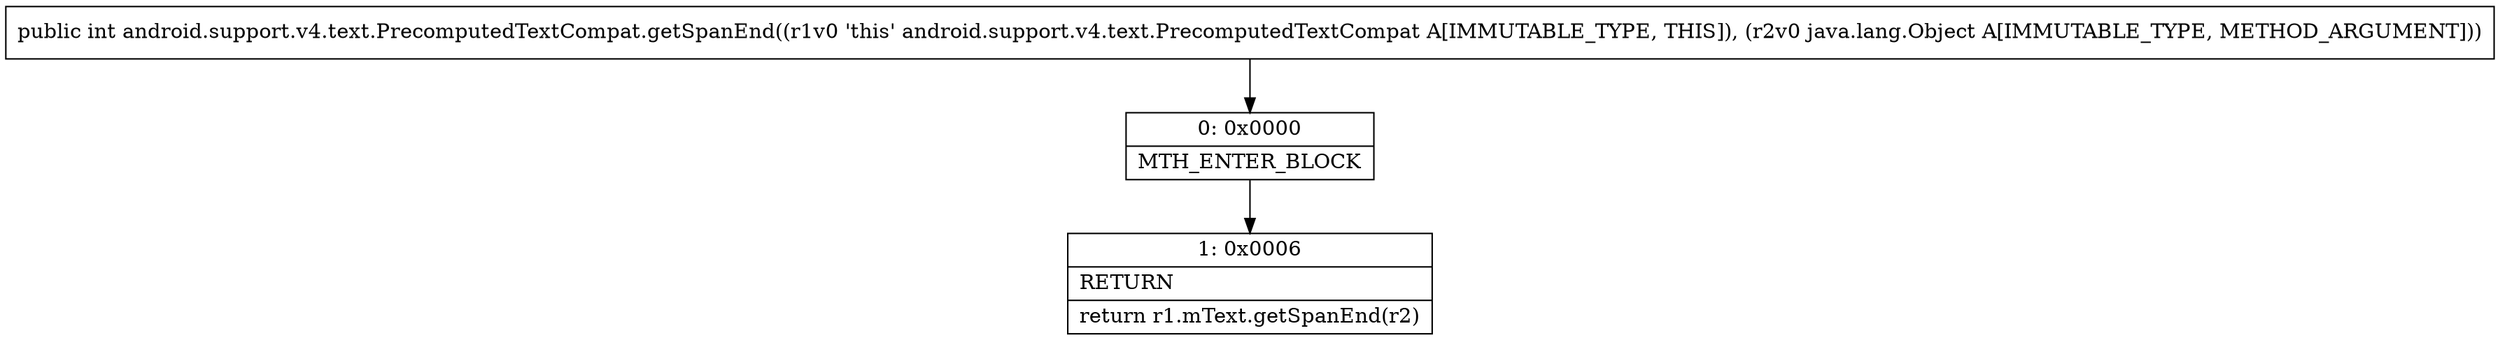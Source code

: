 digraph "CFG forandroid.support.v4.text.PrecomputedTextCompat.getSpanEnd(Ljava\/lang\/Object;)I" {
Node_0 [shape=record,label="{0\:\ 0x0000|MTH_ENTER_BLOCK\l}"];
Node_1 [shape=record,label="{1\:\ 0x0006|RETURN\l|return r1.mText.getSpanEnd(r2)\l}"];
MethodNode[shape=record,label="{public int android.support.v4.text.PrecomputedTextCompat.getSpanEnd((r1v0 'this' android.support.v4.text.PrecomputedTextCompat A[IMMUTABLE_TYPE, THIS]), (r2v0 java.lang.Object A[IMMUTABLE_TYPE, METHOD_ARGUMENT])) }"];
MethodNode -> Node_0;
Node_0 -> Node_1;
}

